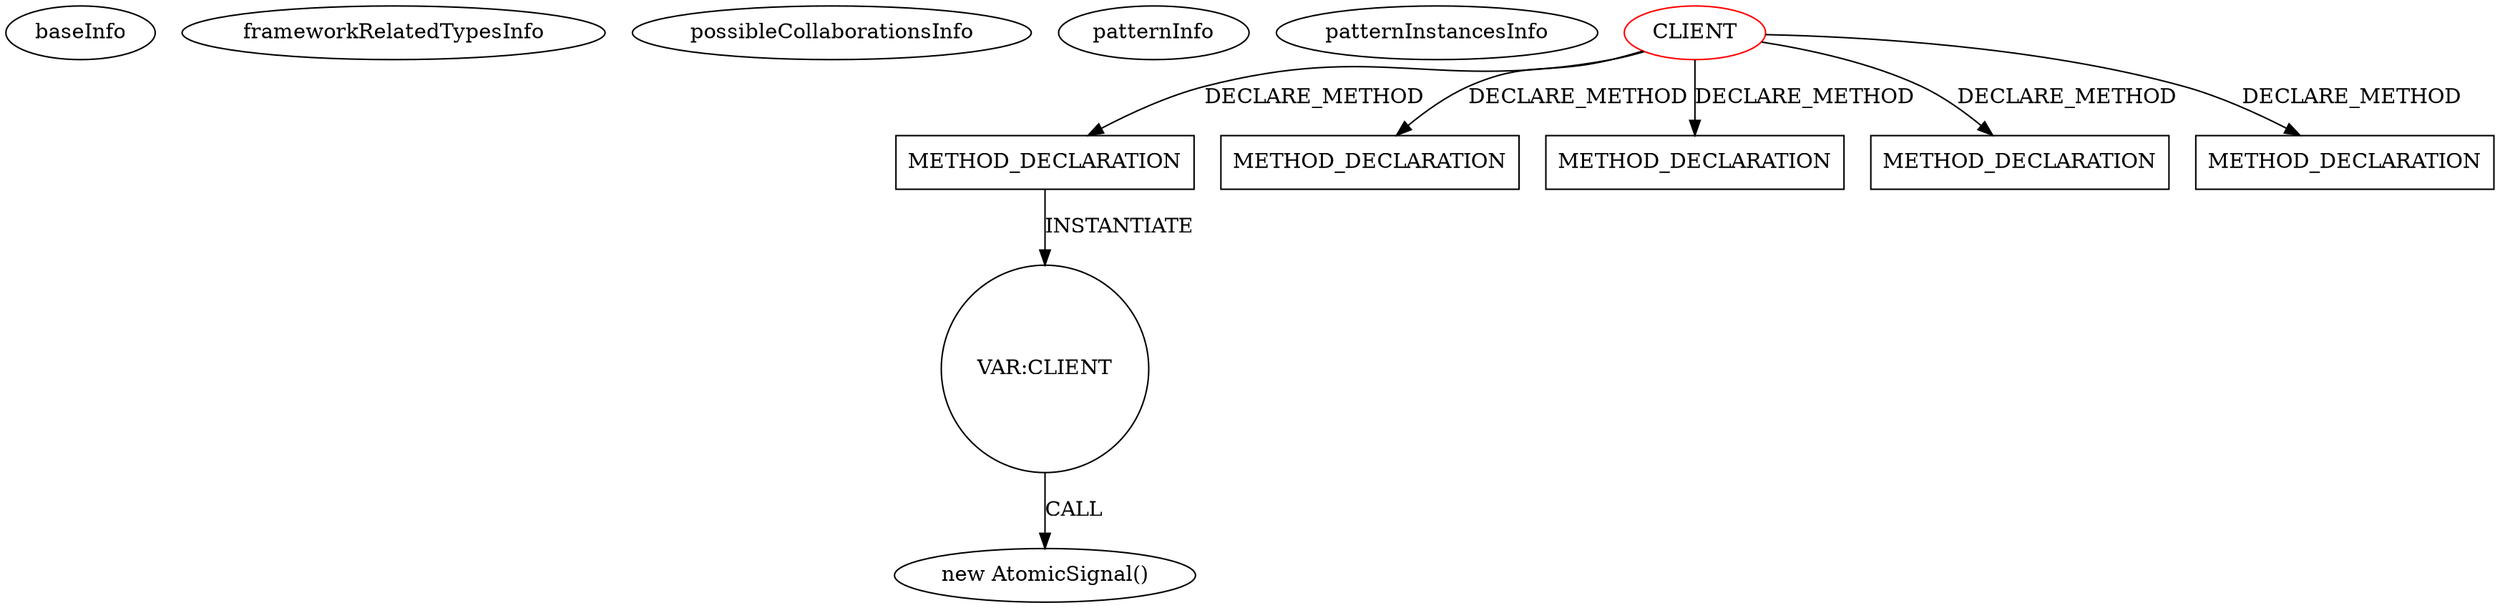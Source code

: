 digraph {
baseInfo[graphId=3231,category="pattern",isAnonymous=false,possibleRelation=false]
frameworkRelatedTypesInfo[]
possibleCollaborationsInfo[]
patternInfo[frequency=2.0,patternRootClient=0]
patternInstancesInfo[0="dimituri-milk~/dimituri-milk/milk-master/milk-core/src/main/java/lv/dimituri/milk/core/Folds.java~Folds~2471",1="dimituri-milk~/dimituri-milk/milk-master/milk-core/src/main/java/lv/dimituri/milk/core/Filters.java~Filters~2472"]
23[label="new AtomicSignal()",vertexType="CONSTRUCTOR_CALL",isFrameworkType=false]
24[label="VAR:CLIENT",vertexType="VARIABLE_EXPRESION",isFrameworkType=false,shape=circle]
19[label="METHOD_DECLARATION",vertexType="CLIENT_METHOD_DECLARATION",isFrameworkType=false,shape=box]
0[label="CLIENT",vertexType="ROOT_CLIENT_CLASS_DECLARATION",isFrameworkType=false,color=red]
2[label="METHOD_DECLARATION",vertexType="CLIENT_METHOD_DECLARATION",isFrameworkType=false,shape=box]
57[label="METHOD_DECLARATION",vertexType="CLIENT_METHOD_DECLARATION",isFrameworkType=false,shape=box]
67[label="METHOD_DECLARATION",vertexType="CLIENT_METHOD_DECLARATION",isFrameworkType=false,shape=box]
26[label="METHOD_DECLARATION",vertexType="CLIENT_METHOD_DECLARATION",isFrameworkType=false,shape=box]
19->24[label="INSTANTIATE"]
0->57[label="DECLARE_METHOD"]
24->23[label="CALL"]
0->26[label="DECLARE_METHOD"]
0->19[label="DECLARE_METHOD"]
0->2[label="DECLARE_METHOD"]
0->67[label="DECLARE_METHOD"]
}
